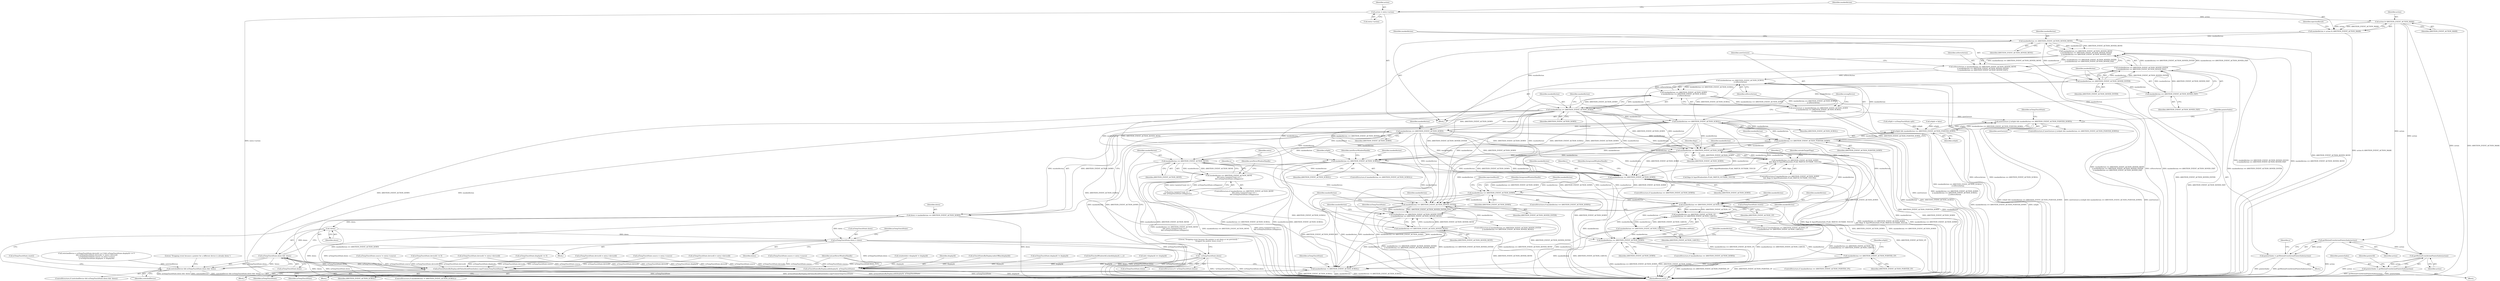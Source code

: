 digraph "0_Android_03a53d1c7765eeb3af0bc34c3dff02ada1953fbf_0@pointer" {
"1000123" [label="(Call,action = entry->action)"];
"1000131" [label="(Call,action & AMOTION_EVENT_ACTION_MASK)"];
"1000129" [label="(Call,maskedAction = action & AMOTION_EVENT_ACTION_MASK)"];
"1000211" [label="(Call,maskedAction == AMOTION_EVENT_ACTION_HOVER_MOVE)"];
"1000210" [label="(Call,maskedAction == AMOTION_EVENT_ACTION_HOVER_MOVE\n || maskedAction == AMOTION_EVENT_ACTION_HOVER_ENTER\n || maskedAction == AMOTION_EVENT_ACTION_HOVER_EXIT)"];
"1000208" [label="(Call,isHoverAction = (maskedAction == AMOTION_EVENT_ACTION_HOVER_MOVE\n || maskedAction == AMOTION_EVENT_ACTION_HOVER_ENTER\n || maskedAction == AMOTION_EVENT_ACTION_HOVER_EXIT))"];
"1000228" [label="(Call,maskedAction == AMOTION_EVENT_ACTION_SCROLL\n || isHoverAction)"];
"1000224" [label="(Call,maskedAction == AMOTION_EVENT_ACTION_DOWN\n || maskedAction == AMOTION_EVENT_ACTION_SCROLL\n || isHoverAction)"];
"1000222" [label="(Call,newGesture = (maskedAction == AMOTION_EVENT_ACTION_DOWN\n || maskedAction == AMOTION_EVENT_ACTION_SCROLL\n || isHoverAction))"];
"1000297" [label="(Call,newGesture || (isSplit && maskedAction == AMOTION_EVENT_ACTION_POINTER_DOWN))"];
"1000994" [label="(Call,maskedAction == AMOTION_EVENT_ACTION_HOVER_ENTER\n || maskedAction == AMOTION_EVENT_ACTION_HOVER_MOVE)"];
"1000215" [label="(Call,maskedAction == AMOTION_EVENT_ACTION_HOVER_ENTER)"];
"1000214" [label="(Call,maskedAction == AMOTION_EVENT_ACTION_HOVER_ENTER\n || maskedAction == AMOTION_EVENT_ACTION_HOVER_EXIT)"];
"1000218" [label="(Call,maskedAction == AMOTION_EVENT_ACTION_HOVER_EXIT)"];
"1000225" [label="(Call,maskedAction == AMOTION_EVENT_ACTION_DOWN)"];
"1000229" [label="(Call,maskedAction == AMOTION_EVENT_ACTION_SCROLL)"];
"1000243" [label="(Call,maskedAction == AMOTION_EVENT_ACTION_DOWN)"];
"1000241" [label="(Call,down = maskedAction == AMOTION_EVENT_ACTION_DOWN)"];
"1000253" [label="(Call,!down)"];
"1000249" [label="(Call,mTempTouchState.down && !down)"];
"1000247" [label="(Call,switchedDevice && mTempTouchState.down && !down)"];
"1001124" [label="(Call,mTouchStatesByDisplay.editValueAt(oldStateIndex).copyFrom(mTempTouchState))"];
"1001128" [label="(Call,mTouchStatesByDisplay.add(displayId, mTempTouchState))"];
"1000269" [label="(Call,mTempTouchState.down = down)"];
"1000536" [label="(Call,! mTempTouchState.down)"];
"1000301" [label="(Call,maskedAction == AMOTION_EVENT_ACTION_POINTER_DOWN)"];
"1000299" [label="(Call,isSplit && maskedAction == AMOTION_EVENT_ACTION_POINTER_DOWN)"];
"1000398" [label="(Call,maskedAction == AMOTION_EVENT_ACTION_DOWN)"];
"1000397" [label="(Call,maskedAction == AMOTION_EVENT_ACTION_DOWN\n && (flags & InputWindowInfo::FLAG_WATCH_OUTSIDE_TOUCH))"];
"1000506" [label="(Call,maskedAction == AMOTION_EVENT_ACTION_SCROLL)"];
"1000740" [label="(Call,maskedAction == AMOTION_EVENT_ACTION_DOWN)"];
"1000851" [label="(Call,maskedAction == AMOTION_EVENT_ACTION_DOWN)"];
"1000995" [label="(Call,maskedAction == AMOTION_EVENT_ACTION_HOVER_ENTER)"];
"1000998" [label="(Call,maskedAction == AMOTION_EVENT_ACTION_HOVER_MOVE)"];
"1001108" [label="(Call,maskedAction != AMOTION_EVENT_ACTION_SCROLL)"];
"1001024" [label="(Call,maskedAction == AMOTION_EVENT_ACTION_UP)"];
"1001023" [label="(Call,maskedAction == AMOTION_EVENT_ACTION_UP\n || maskedAction == AMOTION_EVENT_ACTION_CANCEL)"];
"1001027" [label="(Call,maskedAction == AMOTION_EVENT_ACTION_CANCEL)"];
"1001034" [label="(Call,maskedAction == AMOTION_EVENT_ACTION_DOWN)"];
"1001053" [label="(Call,maskedAction == AMOTION_EVENT_ACTION_POINTER_UP)"];
"1000549" [label="(Call,maskedAction == AMOTION_EVENT_ACTION_MOVE)"];
"1000548" [label="(Call,maskedAction == AMOTION_EVENT_ACTION_MOVE\n && entry->pointerCount == 1\n && mTempTouchState.isSlippery())"];
"1000308" [label="(Call,getMotionEventActionPointerIndex(action))"];
"1000306" [label="(Call,pointerIndex = getMotionEventActionPointerIndex(action))"];
"1001063" [label="(Call,getMotionEventActionPointerIndex(action))"];
"1001061" [label="(Call,pointerIndex = getMotionEventActionPointerIndex(action))"];
"1001058" [label="(Identifier,isSplit)"];
"1000296" [label="(ControlStructure,if (newGesture || (isSplit && maskedAction == AMOTION_EVENT_ACTION_POINTER_DOWN)))"];
"1000257" [label="(Literal,\"Dropping event because a pointer for a different device is already down.\")"];
"1000217" [label="(Identifier,AMOTION_EVENT_ACTION_HOVER_ENTER)"];
"1000398" [label="(Call,maskedAction == AMOTION_EVENT_ACTION_DOWN)"];
"1000397" [label="(Call,maskedAction == AMOTION_EVENT_ACTION_DOWN\n && (flags & InputWindowInfo::FLAG_WATCH_OUTSIDE_TOUCH))"];
"1000297" [label="(Call,newGesture || (isSplit && maskedAction == AMOTION_EVENT_ACTION_POINTER_DOWN))"];
"1001036" [label="(Identifier,AMOTION_EVENT_ACTION_DOWN)"];
"1001024" [label="(Call,maskedAction == AMOTION_EVENT_ACTION_UP)"];
"1000995" [label="(Call,maskedAction == AMOTION_EVENT_ACTION_HOVER_ENTER)"];
"1000857" [label="(Identifier,foregroundWindowHandle)"];
"1000150" [label="(Call,mTouchStatesByDisplay.indexOfKey(displayId))"];
"1000304" [label="(Block,)"];
"1000228" [label="(Call,maskedAction == AMOTION_EVENT_ACTION_SCROLL\n || isHoverAction)"];
"1001028" [label="(Identifier,maskedAction)"];
"1000550" [label="(Identifier,maskedAction)"];
"1000851" [label="(Call,maskedAction == AMOTION_EVENT_ACTION_DOWN)"];
"1000248" [label="(Identifier,switchedDevice)"];
"1001026" [label="(Identifier,AMOTION_EVENT_ACTION_UP)"];
"1000536" [label="(Call,! mTempTouchState.down)"];
"1001053" [label="(Call,maskedAction == AMOTION_EVENT_ACTION_POINTER_UP)"];
"1001009" [label="(Call,mTempTouchState.source = entry->source)"];
"1000507" [label="(Identifier,maskedAction)"];
"1001063" [label="(Call,getMotionEventActionPointerIndex(action))"];
"1001034" [label="(Call,maskedAction == AMOTION_EVENT_ACTION_DOWN)"];
"1000340" [label="(Identifier,i)"];
"1000740" [label="(Call,maskedAction == AMOTION_EVENT_ACTION_DOWN)"];
"1000299" [label="(Call,isSplit && maskedAction == AMOTION_EVENT_ACTION_POINTER_DOWN)"];
"1000511" [label="(Identifier,newHoverWindowHandle)"];
"1000132" [label="(Identifier,action)"];
"1000542" [label="(Literal,\"Dropping event because the pointer is not down or we previously \"\n \"dropped the pointer down event.\")"];
"1001025" [label="(Identifier,maskedAction)"];
"1000133" [label="(Identifier,AMOTION_EVENT_ACTION_MASK)"];
"1000551" [label="(Identifier,AMOTION_EVENT_ACTION_MOVE)"];
"1000742" [label="(Identifier,AMOTION_EVENT_ACTION_DOWN)"];
"1000213" [label="(Identifier,AMOTION_EVENT_ACTION_HOVER_MOVE)"];
"1001055" [label="(Identifier,AMOTION_EVENT_ACTION_POINTER_UP)"];
"1001002" [label="(Call,mTempTouchState.deviceId = entry->deviceId)"];
"1000227" [label="(Identifier,AMOTION_EVENT_ACTION_DOWN)"];
"1000739" [label="(ControlStructure,if (maskedAction == AMOTION_EVENT_ACTION_DOWN))"];
"1001027" [label="(Call,maskedAction == AMOTION_EVENT_ACTION_CANCEL)"];
"1000853" [label="(Identifier,AMOTION_EVENT_ACTION_DOWN)"];
"1000998" [label="(Call,maskedAction == AMOTION_EVENT_ACTION_HOVER_MOVE)"];
"1001167" [label="(MethodReturn,int32_t)"];
"1000239" [label="(Block,)"];
"1000555" [label="(Identifier,entry)"];
"1001115" [label="(Identifier,mTempTouchState)"];
"1001059" [label="(Block,)"];
"1000244" [label="(Identifier,maskedAction)"];
"1000270" [label="(Call,mTempTouchState.down)"];
"1000537" [label="(Call,mTempTouchState.down)"];
"1000202" [label="(Call,mTempTouchState.displayId != displayId)"];
"1000400" [label="(Identifier,AMOTION_EVENT_ACTION_DOWN)"];
"1000216" [label="(Identifier,maskedAction)"];
"1000219" [label="(Identifier,maskedAction)"];
"1001023" [label="(Call,maskedAction == AMOTION_EVENT_ACTION_UP\n || maskedAction == AMOTION_EVENT_ACTION_CANCEL)"];
"1000562" [label="(Identifier,x)"];
"1001130" [label="(Identifier,mTempTouchState)"];
"1000306" [label="(Call,pointerIndex = getMotionEventActionPointerIndex(action))"];
"1001140" [label="(Identifier,mLastHoverWindowHandle)"];
"1000293" [label="(Call,isSplit = false)"];
"1000224" [label="(Call,maskedAction == AMOTION_EVENT_ACTION_DOWN\n || maskedAction == AMOTION_EVENT_ACTION_SCROLL\n || isHoverAction)"];
"1001128" [label="(Call,mTouchStatesByDisplay.add(displayId, mTempTouchState))"];
"1000407" [label="(Identifier,outsideTargetFlags)"];
"1001000" [label="(Identifier,AMOTION_EVENT_ACTION_HOVER_MOVE)"];
"1000402" [label="(Identifier,flags)"];
"1001064" [label="(Identifier,action)"];
"1001067" [label="(Identifier,pointerId)"];
"1001031" [label="(Call,mTempTouchState.reset())"];
"1001004" [label="(Identifier,mTempTouchState)"];
"1000996" [label="(Identifier,maskedAction)"];
"1000579" [label="(Call,findTouchedWindowAtLocked(displayId, x, y))"];
"1000124" [label="(Identifier,action)"];
"1000886" [label="(Call,info->displayId == displayId)"];
"1000396" [label="(ControlStructure,if (maskedAction == AMOTION_EVENT_ACTION_DOWN\n && (flags & InputWindowInfo::FLAG_WATCH_OUTSIDE_TOUCH)))"];
"1000226" [label="(Identifier,maskedAction)"];
"1000548" [label="(Call,maskedAction == AMOTION_EVENT_ACTION_MOVE\n && entry->pointerCount == 1\n && mTempTouchState.isSlippery())"];
"1000646" [label="(Identifier,newHoverWindowHandle)"];
"1000242" [label="(Identifier,down)"];
"1000352" [label="(Call,windowInfo->displayId != displayId)"];
"1000208" [label="(Call,isHoverAction = (maskedAction == AMOTION_EVENT_ACTION_HOVER_MOVE\n || maskedAction == AMOTION_EVENT_ACTION_HOVER_ENTER\n || maskedAction == AMOTION_EVENT_ACTION_HOVER_EXIT))"];
"1000215" [label="(Call,maskedAction == AMOTION_EVENT_ACTION_HOVER_ENTER)"];
"1000230" [label="(Identifier,maskedAction)"];
"1000243" [label="(Call,maskedAction == AMOTION_EVENT_ACTION_DOWN)"];
"1000175" [label="(Call,mTempTouchState.deviceId >= 0)"];
"1000994" [label="(Call,maskedAction == AMOTION_EVENT_ACTION_HOVER_ENTER\n || maskedAction == AMOTION_EVENT_ACTION_HOVER_MOVE)"];
"1000249" [label="(Call,mTempTouchState.down && !down)"];
"1000247" [label="(Call,switchedDevice && mTempTouchState.down && !down)"];
"1000166" [label="(Call,isSplit = mTempTouchState.split)"];
"1000246" [label="(ControlStructure,if (switchedDevice && mTempTouchState.down && !down))"];
"1000212" [label="(Identifier,maskedAction)"];
"1000225" [label="(Call,maskedAction == AMOTION_EVENT_ACTION_DOWN)"];
"1000125" [label="(Call,entry->action)"];
"1001062" [label="(Identifier,pointerIndex)"];
"1000552" [label="(Call,entry->pointerCount == 1\n && mTempTouchState.isSlippery())"];
"1001108" [label="(Call,maskedAction != AMOTION_EVENT_ACTION_SCROLL)"];
"1000302" [label="(Identifier,maskedAction)"];
"1000741" [label="(Identifier,maskedAction)"];
"1000538" [label="(Identifier,mTempTouchState)"];
"1000253" [label="(Call,!down)"];
"1000195" [label="(Call,mTempTouchState.source != entry->source)"];
"1000850" [label="(ControlStructure,if (maskedAction == AMOTION_EVENT_ACTION_DOWN))"];
"1001113" [label="(Call,mTempTouchState.displayId >= 0)"];
"1001107" [label="(ControlStructure,if (maskedAction != AMOTION_EVENT_ACTION_SCROLL))"];
"1000223" [label="(Identifier,newGesture)"];
"1000218" [label="(Call,maskedAction == AMOTION_EVENT_ACTION_HOVER_EXIT)"];
"1001061" [label="(Call,pointerIndex = getMotionEventActionPointerIndex(action))"];
"1000303" [label="(Identifier,AMOTION_EVENT_ACTION_POINTER_DOWN)"];
"1001033" [label="(ControlStructure,if (maskedAction == AMOTION_EVENT_ACTION_DOWN))"];
"1000250" [label="(Call,mTempTouchState.down)"];
"1000214" [label="(Call,maskedAction == AMOTION_EVENT_ACTION_HOVER_ENTER\n || maskedAction == AMOTION_EVENT_ACTION_HOVER_EXIT)"];
"1000399" [label="(Identifier,maskedAction)"];
"1000312" [label="(Identifier,x)"];
"1001022" [label="(ControlStructure,if (maskedAction == AMOTION_EVENT_ACTION_UP\n || maskedAction == AMOTION_EVENT_ACTION_CANCEL))"];
"1000241" [label="(Call,down = maskedAction == AMOTION_EVENT_ACTION_DOWN)"];
"1000129" [label="(Call,maskedAction = action & AMOTION_EVENT_ACTION_MASK)"];
"1000281" [label="(Call,mTempTouchState.source = entry->source)"];
"1000401" [label="(Call,flags & InputWindowInfo::FLAG_WATCH_OUTSIDE_TOUCH)"];
"1000110" [label="(Block,)"];
"1000187" [label="(Call,mTempTouchState.deviceId != entry->deviceId)"];
"1000211" [label="(Call,maskedAction == AMOTION_EVENT_ACTION_HOVER_MOVE)"];
"1000309" [label="(Identifier,action)"];
"1000231" [label="(Identifier,AMOTION_EVENT_ACTION_SCROLL)"];
"1000508" [label="(Identifier,AMOTION_EVENT_ACTION_SCROLL)"];
"1000301" [label="(Call,maskedAction == AMOTION_EVENT_ACTION_POINTER_DOWN)"];
"1000307" [label="(Identifier,pointerIndex)"];
"1001129" [label="(Identifier,displayId)"];
"1001040" [label="(Identifier,oldState)"];
"1000268" [label="(Call,mTempTouchState.reset())"];
"1000274" [label="(Call,mTempTouchState.deviceId = entry->deviceId)"];
"1000235" [label="(Identifier,wrongDevice)"];
"1000547" [label="(ControlStructure,if (maskedAction == AMOTION_EVENT_ACTION_MOVE\n && entry->pointerCount == 1\n && mTempTouchState.isSlippery()))"];
"1000232" [label="(Identifier,isHoverAction)"];
"1001054" [label="(Identifier,maskedAction)"];
"1001029" [label="(Identifier,AMOTION_EVENT_ACTION_CANCEL)"];
"1000535" [label="(ControlStructure,if (! mTempTouchState.down))"];
"1000210" [label="(Call,maskedAction == AMOTION_EVENT_ACTION_HOVER_MOVE\n || maskedAction == AMOTION_EVENT_ACTION_HOVER_ENTER\n || maskedAction == AMOTION_EVENT_ACTION_HOVER_EXIT)"];
"1001110" [label="(Identifier,AMOTION_EVENT_ACTION_SCROLL)"];
"1000229" [label="(Call,maskedAction == AMOTION_EVENT_ACTION_SCROLL)"];
"1000506" [label="(Call,maskedAction == AMOTION_EVENT_ACTION_SCROLL)"];
"1000273" [label="(Identifier,down)"];
"1000254" [label="(Identifier,down)"];
"1000245" [label="(Identifier,AMOTION_EVENT_ACTION_DOWN)"];
"1000123" [label="(Call,action = entry->action)"];
"1001109" [label="(Identifier,maskedAction)"];
"1001123" [label="(Block,)"];
"1000136" [label="(Identifier,injectionResult)"];
"1000300" [label="(Identifier,isSplit)"];
"1000269" [label="(Call,mTempTouchState.down = down)"];
"1000220" [label="(Identifier,AMOTION_EVENT_ACTION_HOVER_EXIT)"];
"1000298" [label="(Identifier,newGesture)"];
"1000993" [label="(ControlStructure,if (maskedAction == AMOTION_EVENT_ACTION_HOVER_ENTER\n || maskedAction == AMOTION_EVENT_ACTION_HOVER_MOVE))"];
"1000549" [label="(Call,maskedAction == AMOTION_EVENT_ACTION_MOVE)"];
"1000852" [label="(Identifier,maskedAction)"];
"1000505" [label="(ControlStructure,if (maskedAction == AMOTION_EVENT_ACTION_SCROLL))"];
"1000209" [label="(Identifier,isHoverAction)"];
"1001127" [label="(Block,)"];
"1001052" [label="(ControlStructure,if (maskedAction == AMOTION_EVENT_ACTION_POINTER_UP))"];
"1001035" [label="(Identifier,maskedAction)"];
"1000999" [label="(Identifier,maskedAction)"];
"1000907" [label="(Identifier,injectionResult)"];
"1000308" [label="(Call,getMotionEventActionPointerIndex(action))"];
"1000746" [label="(Identifier,foregroundWindowHandle)"];
"1000130" [label="(Identifier,maskedAction)"];
"1000997" [label="(Identifier,AMOTION_EVENT_ACTION_HOVER_ENTER)"];
"1001124" [label="(Call,mTouchStatesByDisplay.editValueAt(oldStateIndex).copyFrom(mTempTouchState))"];
"1001125" [label="(Identifier,mTempTouchState)"];
"1000276" [label="(Identifier,mTempTouchState)"];
"1000515" [label="(Identifier,isSplit)"];
"1000801" [label="(Identifier,i)"];
"1000172" [label="(Call,switchedDevice = mTempTouchState.deviceId >= 0 && mTempTouchState.displayId >= 0\n && (mTempTouchState.deviceId != entry->deviceId\n || mTempTouchState.source != entry->source\n || mTempTouchState.displayId != displayId))"];
"1000222" [label="(Call,newGesture = (maskedAction == AMOTION_EVENT_ACTION_DOWN\n || maskedAction == AMOTION_EVENT_ACTION_SCROLL\n || isHoverAction))"];
"1000131" [label="(Call,action & AMOTION_EVENT_ACTION_MASK)"];
"1000123" -> "1000110"  [label="AST: "];
"1000123" -> "1000125"  [label="CFG: "];
"1000124" -> "1000123"  [label="AST: "];
"1000125" -> "1000123"  [label="AST: "];
"1000130" -> "1000123"  [label="CFG: "];
"1000123" -> "1001167"  [label="DDG: entry->action"];
"1000123" -> "1000131"  [label="DDG: action"];
"1000131" -> "1000129"  [label="AST: "];
"1000131" -> "1000133"  [label="CFG: "];
"1000132" -> "1000131"  [label="AST: "];
"1000133" -> "1000131"  [label="AST: "];
"1000129" -> "1000131"  [label="CFG: "];
"1000131" -> "1001167"  [label="DDG: action"];
"1000131" -> "1001167"  [label="DDG: AMOTION_EVENT_ACTION_MASK"];
"1000131" -> "1000129"  [label="DDG: action"];
"1000131" -> "1000129"  [label="DDG: AMOTION_EVENT_ACTION_MASK"];
"1000131" -> "1000308"  [label="DDG: action"];
"1000131" -> "1001063"  [label="DDG: action"];
"1000129" -> "1000110"  [label="AST: "];
"1000130" -> "1000129"  [label="AST: "];
"1000136" -> "1000129"  [label="CFG: "];
"1000129" -> "1001167"  [label="DDG: action & AMOTION_EVENT_ACTION_MASK"];
"1000129" -> "1000211"  [label="DDG: maskedAction"];
"1000211" -> "1000210"  [label="AST: "];
"1000211" -> "1000213"  [label="CFG: "];
"1000212" -> "1000211"  [label="AST: "];
"1000213" -> "1000211"  [label="AST: "];
"1000216" -> "1000211"  [label="CFG: "];
"1000210" -> "1000211"  [label="CFG: "];
"1000211" -> "1001167"  [label="DDG: AMOTION_EVENT_ACTION_HOVER_MOVE"];
"1000211" -> "1000210"  [label="DDG: maskedAction"];
"1000211" -> "1000210"  [label="DDG: AMOTION_EVENT_ACTION_HOVER_MOVE"];
"1000211" -> "1000215"  [label="DDG: maskedAction"];
"1000211" -> "1000225"  [label="DDG: maskedAction"];
"1000211" -> "1000998"  [label="DDG: AMOTION_EVENT_ACTION_HOVER_MOVE"];
"1000210" -> "1000208"  [label="AST: "];
"1000210" -> "1000214"  [label="CFG: "];
"1000214" -> "1000210"  [label="AST: "];
"1000208" -> "1000210"  [label="CFG: "];
"1000210" -> "1001167"  [label="DDG: maskedAction == AMOTION_EVENT_ACTION_HOVER_ENTER\n || maskedAction == AMOTION_EVENT_ACTION_HOVER_EXIT"];
"1000210" -> "1001167"  [label="DDG: maskedAction == AMOTION_EVENT_ACTION_HOVER_MOVE"];
"1000210" -> "1000208"  [label="DDG: maskedAction == AMOTION_EVENT_ACTION_HOVER_MOVE"];
"1000210" -> "1000208"  [label="DDG: maskedAction == AMOTION_EVENT_ACTION_HOVER_ENTER\n || maskedAction == AMOTION_EVENT_ACTION_HOVER_EXIT"];
"1000214" -> "1000210"  [label="DDG: maskedAction == AMOTION_EVENT_ACTION_HOVER_ENTER"];
"1000214" -> "1000210"  [label="DDG: maskedAction == AMOTION_EVENT_ACTION_HOVER_EXIT"];
"1000210" -> "1000994"  [label="DDG: maskedAction == AMOTION_EVENT_ACTION_HOVER_MOVE"];
"1000208" -> "1000110"  [label="AST: "];
"1000209" -> "1000208"  [label="AST: "];
"1000223" -> "1000208"  [label="CFG: "];
"1000208" -> "1001167"  [label="DDG: isHoverAction"];
"1000208" -> "1001167"  [label="DDG: maskedAction == AMOTION_EVENT_ACTION_HOVER_MOVE\n || maskedAction == AMOTION_EVENT_ACTION_HOVER_ENTER\n || maskedAction == AMOTION_EVENT_ACTION_HOVER_EXIT"];
"1000208" -> "1000228"  [label="DDG: isHoverAction"];
"1000228" -> "1000224"  [label="AST: "];
"1000228" -> "1000229"  [label="CFG: "];
"1000228" -> "1000232"  [label="CFG: "];
"1000229" -> "1000228"  [label="AST: "];
"1000232" -> "1000228"  [label="AST: "];
"1000224" -> "1000228"  [label="CFG: "];
"1000228" -> "1001167"  [label="DDG: maskedAction == AMOTION_EVENT_ACTION_SCROLL"];
"1000228" -> "1001167"  [label="DDG: isHoverAction"];
"1000228" -> "1000224"  [label="DDG: maskedAction == AMOTION_EVENT_ACTION_SCROLL"];
"1000228" -> "1000224"  [label="DDG: isHoverAction"];
"1000229" -> "1000228"  [label="DDG: maskedAction"];
"1000229" -> "1000228"  [label="DDG: AMOTION_EVENT_ACTION_SCROLL"];
"1000224" -> "1000222"  [label="AST: "];
"1000224" -> "1000225"  [label="CFG: "];
"1000225" -> "1000224"  [label="AST: "];
"1000222" -> "1000224"  [label="CFG: "];
"1000224" -> "1001167"  [label="DDG: maskedAction == AMOTION_EVENT_ACTION_DOWN"];
"1000224" -> "1001167"  [label="DDG: maskedAction == AMOTION_EVENT_ACTION_SCROLL\n || isHoverAction"];
"1000224" -> "1000222"  [label="DDG: maskedAction == AMOTION_EVENT_ACTION_DOWN"];
"1000224" -> "1000222"  [label="DDG: maskedAction == AMOTION_EVENT_ACTION_SCROLL\n || isHoverAction"];
"1000225" -> "1000224"  [label="DDG: maskedAction"];
"1000225" -> "1000224"  [label="DDG: AMOTION_EVENT_ACTION_DOWN"];
"1000222" -> "1000110"  [label="AST: "];
"1000223" -> "1000222"  [label="AST: "];
"1000235" -> "1000222"  [label="CFG: "];
"1000222" -> "1001167"  [label="DDG: newGesture"];
"1000222" -> "1001167"  [label="DDG: maskedAction == AMOTION_EVENT_ACTION_DOWN\n || maskedAction == AMOTION_EVENT_ACTION_SCROLL\n || isHoverAction"];
"1000222" -> "1000297"  [label="DDG: newGesture"];
"1000297" -> "1000296"  [label="AST: "];
"1000297" -> "1000298"  [label="CFG: "];
"1000297" -> "1000299"  [label="CFG: "];
"1000298" -> "1000297"  [label="AST: "];
"1000299" -> "1000297"  [label="AST: "];
"1000307" -> "1000297"  [label="CFG: "];
"1000538" -> "1000297"  [label="CFG: "];
"1000297" -> "1001167"  [label="DDG: newGesture"];
"1000297" -> "1001167"  [label="DDG: isSplit && maskedAction == AMOTION_EVENT_ACTION_POINTER_DOWN"];
"1000297" -> "1001167"  [label="DDG: newGesture || (isSplit && maskedAction == AMOTION_EVENT_ACTION_POINTER_DOWN)"];
"1000299" -> "1000297"  [label="DDG: isSplit"];
"1000299" -> "1000297"  [label="DDG: maskedAction == AMOTION_EVENT_ACTION_POINTER_DOWN"];
"1000994" -> "1000993"  [label="AST: "];
"1000994" -> "1000995"  [label="CFG: "];
"1000994" -> "1000998"  [label="CFG: "];
"1000995" -> "1000994"  [label="AST: "];
"1000998" -> "1000994"  [label="AST: "];
"1001004" -> "1000994"  [label="CFG: "];
"1001109" -> "1000994"  [label="CFG: "];
"1000994" -> "1001167"  [label="DDG: maskedAction == AMOTION_EVENT_ACTION_HOVER_MOVE"];
"1000994" -> "1001167"  [label="DDG: maskedAction == AMOTION_EVENT_ACTION_HOVER_ENTER\n || maskedAction == AMOTION_EVENT_ACTION_HOVER_MOVE"];
"1000994" -> "1001167"  [label="DDG: maskedAction == AMOTION_EVENT_ACTION_HOVER_ENTER"];
"1000995" -> "1000994"  [label="DDG: maskedAction"];
"1000995" -> "1000994"  [label="DDG: AMOTION_EVENT_ACTION_HOVER_ENTER"];
"1000998" -> "1000994"  [label="DDG: maskedAction"];
"1000998" -> "1000994"  [label="DDG: AMOTION_EVENT_ACTION_HOVER_MOVE"];
"1000215" -> "1000214"  [label="AST: "];
"1000215" -> "1000217"  [label="CFG: "];
"1000216" -> "1000215"  [label="AST: "];
"1000217" -> "1000215"  [label="AST: "];
"1000219" -> "1000215"  [label="CFG: "];
"1000214" -> "1000215"  [label="CFG: "];
"1000215" -> "1001167"  [label="DDG: AMOTION_EVENT_ACTION_HOVER_ENTER"];
"1000215" -> "1000214"  [label="DDG: maskedAction"];
"1000215" -> "1000214"  [label="DDG: AMOTION_EVENT_ACTION_HOVER_ENTER"];
"1000215" -> "1000218"  [label="DDG: maskedAction"];
"1000215" -> "1000225"  [label="DDG: maskedAction"];
"1000215" -> "1000995"  [label="DDG: AMOTION_EVENT_ACTION_HOVER_ENTER"];
"1000214" -> "1000218"  [label="CFG: "];
"1000218" -> "1000214"  [label="AST: "];
"1000214" -> "1001167"  [label="DDG: maskedAction == AMOTION_EVENT_ACTION_HOVER_EXIT"];
"1000214" -> "1001167"  [label="DDG: maskedAction == AMOTION_EVENT_ACTION_HOVER_ENTER"];
"1000218" -> "1000214"  [label="DDG: maskedAction"];
"1000218" -> "1000214"  [label="DDG: AMOTION_EVENT_ACTION_HOVER_EXIT"];
"1000218" -> "1000220"  [label="CFG: "];
"1000219" -> "1000218"  [label="AST: "];
"1000220" -> "1000218"  [label="AST: "];
"1000218" -> "1001167"  [label="DDG: AMOTION_EVENT_ACTION_HOVER_EXIT"];
"1000218" -> "1000225"  [label="DDG: maskedAction"];
"1000225" -> "1000227"  [label="CFG: "];
"1000226" -> "1000225"  [label="AST: "];
"1000227" -> "1000225"  [label="AST: "];
"1000230" -> "1000225"  [label="CFG: "];
"1000225" -> "1001167"  [label="DDG: AMOTION_EVENT_ACTION_DOWN"];
"1000225" -> "1001167"  [label="DDG: maskedAction"];
"1000225" -> "1000229"  [label="DDG: maskedAction"];
"1000225" -> "1000243"  [label="DDG: maskedAction"];
"1000225" -> "1000243"  [label="DDG: AMOTION_EVENT_ACTION_DOWN"];
"1000225" -> "1000301"  [label="DDG: maskedAction"];
"1000225" -> "1000398"  [label="DDG: maskedAction"];
"1000225" -> "1000398"  [label="DDG: AMOTION_EVENT_ACTION_DOWN"];
"1000225" -> "1000506"  [label="DDG: maskedAction"];
"1000225" -> "1000549"  [label="DDG: maskedAction"];
"1000225" -> "1000740"  [label="DDG: maskedAction"];
"1000225" -> "1000740"  [label="DDG: AMOTION_EVENT_ACTION_DOWN"];
"1000225" -> "1000995"  [label="DDG: maskedAction"];
"1000225" -> "1001024"  [label="DDG: maskedAction"];
"1000225" -> "1001034"  [label="DDG: AMOTION_EVENT_ACTION_DOWN"];
"1000229" -> "1000231"  [label="CFG: "];
"1000230" -> "1000229"  [label="AST: "];
"1000231" -> "1000229"  [label="AST: "];
"1000232" -> "1000229"  [label="CFG: "];
"1000229" -> "1001167"  [label="DDG: AMOTION_EVENT_ACTION_SCROLL"];
"1000229" -> "1001167"  [label="DDG: maskedAction"];
"1000229" -> "1000243"  [label="DDG: maskedAction"];
"1000229" -> "1000301"  [label="DDG: maskedAction"];
"1000229" -> "1000398"  [label="DDG: maskedAction"];
"1000229" -> "1000506"  [label="DDG: maskedAction"];
"1000229" -> "1000506"  [label="DDG: AMOTION_EVENT_ACTION_SCROLL"];
"1000229" -> "1000549"  [label="DDG: maskedAction"];
"1000229" -> "1000740"  [label="DDG: maskedAction"];
"1000229" -> "1000995"  [label="DDG: maskedAction"];
"1000229" -> "1001024"  [label="DDG: maskedAction"];
"1000229" -> "1001108"  [label="DDG: AMOTION_EVENT_ACTION_SCROLL"];
"1000243" -> "1000241"  [label="AST: "];
"1000243" -> "1000245"  [label="CFG: "];
"1000244" -> "1000243"  [label="AST: "];
"1000245" -> "1000243"  [label="AST: "];
"1000241" -> "1000243"  [label="CFG: "];
"1000243" -> "1001167"  [label="DDG: maskedAction"];
"1000243" -> "1001167"  [label="DDG: AMOTION_EVENT_ACTION_DOWN"];
"1000243" -> "1000241"  [label="DDG: maskedAction"];
"1000243" -> "1000241"  [label="DDG: AMOTION_EVENT_ACTION_DOWN"];
"1000243" -> "1000301"  [label="DDG: maskedAction"];
"1000243" -> "1000398"  [label="DDG: maskedAction"];
"1000243" -> "1000398"  [label="DDG: AMOTION_EVENT_ACTION_DOWN"];
"1000243" -> "1000506"  [label="DDG: maskedAction"];
"1000243" -> "1000549"  [label="DDG: maskedAction"];
"1000243" -> "1000740"  [label="DDG: maskedAction"];
"1000243" -> "1000740"  [label="DDG: AMOTION_EVENT_ACTION_DOWN"];
"1000243" -> "1000995"  [label="DDG: maskedAction"];
"1000243" -> "1001024"  [label="DDG: maskedAction"];
"1000243" -> "1001034"  [label="DDG: AMOTION_EVENT_ACTION_DOWN"];
"1000241" -> "1000239"  [label="AST: "];
"1000242" -> "1000241"  [label="AST: "];
"1000248" -> "1000241"  [label="CFG: "];
"1000241" -> "1001167"  [label="DDG: down"];
"1000241" -> "1001167"  [label="DDG: maskedAction == AMOTION_EVENT_ACTION_DOWN"];
"1000241" -> "1000253"  [label="DDG: down"];
"1000241" -> "1000269"  [label="DDG: down"];
"1000253" -> "1000249"  [label="AST: "];
"1000253" -> "1000254"  [label="CFG: "];
"1000254" -> "1000253"  [label="AST: "];
"1000249" -> "1000253"  [label="CFG: "];
"1000253" -> "1001167"  [label="DDG: down"];
"1000253" -> "1000249"  [label="DDG: down"];
"1000253" -> "1000269"  [label="DDG: down"];
"1000249" -> "1000247"  [label="AST: "];
"1000249" -> "1000250"  [label="CFG: "];
"1000250" -> "1000249"  [label="AST: "];
"1000247" -> "1000249"  [label="CFG: "];
"1000249" -> "1001167"  [label="DDG: !down"];
"1000249" -> "1001167"  [label="DDG: mTempTouchState.down"];
"1000249" -> "1000247"  [label="DDG: mTempTouchState.down"];
"1000249" -> "1000247"  [label="DDG: !down"];
"1000249" -> "1001124"  [label="DDG: mTempTouchState.down"];
"1000249" -> "1001128"  [label="DDG: mTempTouchState.down"];
"1000247" -> "1000246"  [label="AST: "];
"1000247" -> "1000248"  [label="CFG: "];
"1000248" -> "1000247"  [label="AST: "];
"1000257" -> "1000247"  [label="CFG: "];
"1000268" -> "1000247"  [label="CFG: "];
"1000247" -> "1001167"  [label="DDG: switchedDevice"];
"1000247" -> "1001167"  [label="DDG: switchedDevice && mTempTouchState.down && !down"];
"1000247" -> "1001167"  [label="DDG: mTempTouchState.down && !down"];
"1000172" -> "1000247"  [label="DDG: switchedDevice"];
"1001124" -> "1001123"  [label="AST: "];
"1001124" -> "1001125"  [label="CFG: "];
"1001125" -> "1001124"  [label="AST: "];
"1001140" -> "1001124"  [label="CFG: "];
"1001124" -> "1001167"  [label="DDG: mTouchStatesByDisplay.editValueAt(oldStateIndex).copyFrom(mTempTouchState)"];
"1001124" -> "1001167"  [label="DDG: mTempTouchState"];
"1000187" -> "1001124"  [label="DDG: mTempTouchState.deviceId"];
"1001002" -> "1001124"  [label="DDG: mTempTouchState.deviceId"];
"1000274" -> "1001124"  [label="DDG: mTempTouchState.deviceId"];
"1000175" -> "1001124"  [label="DDG: mTempTouchState.deviceId"];
"1000269" -> "1001124"  [label="DDG: mTempTouchState.down"];
"1001009" -> "1001124"  [label="DDG: mTempTouchState.source"];
"1001113" -> "1001124"  [label="DDG: mTempTouchState.displayId"];
"1000281" -> "1001124"  [label="DDG: mTempTouchState.source"];
"1000195" -> "1001124"  [label="DDG: mTempTouchState.source"];
"1000536" -> "1001124"  [label="DDG: mTempTouchState.down"];
"1001128" -> "1001127"  [label="AST: "];
"1001128" -> "1001130"  [label="CFG: "];
"1001129" -> "1001128"  [label="AST: "];
"1001130" -> "1001128"  [label="AST: "];
"1001140" -> "1001128"  [label="CFG: "];
"1001128" -> "1001167"  [label="DDG: mTempTouchState"];
"1001128" -> "1001167"  [label="DDG: displayId"];
"1001128" -> "1001167"  [label="DDG: mTouchStatesByDisplay.add(displayId, mTempTouchState)"];
"1000352" -> "1001128"  [label="DDG: displayId"];
"1000579" -> "1001128"  [label="DDG: displayId"];
"1000150" -> "1001128"  [label="DDG: displayId"];
"1000202" -> "1001128"  [label="DDG: displayId"];
"1000886" -> "1001128"  [label="DDG: displayId"];
"1000187" -> "1001128"  [label="DDG: mTempTouchState.deviceId"];
"1001002" -> "1001128"  [label="DDG: mTempTouchState.deviceId"];
"1000274" -> "1001128"  [label="DDG: mTempTouchState.deviceId"];
"1000175" -> "1001128"  [label="DDG: mTempTouchState.deviceId"];
"1000269" -> "1001128"  [label="DDG: mTempTouchState.down"];
"1001009" -> "1001128"  [label="DDG: mTempTouchState.source"];
"1001113" -> "1001128"  [label="DDG: mTempTouchState.displayId"];
"1000281" -> "1001128"  [label="DDG: mTempTouchState.source"];
"1000195" -> "1001128"  [label="DDG: mTempTouchState.source"];
"1000536" -> "1001128"  [label="DDG: mTempTouchState.down"];
"1000269" -> "1000239"  [label="AST: "];
"1000269" -> "1000273"  [label="CFG: "];
"1000270" -> "1000269"  [label="AST: "];
"1000273" -> "1000269"  [label="AST: "];
"1000276" -> "1000269"  [label="CFG: "];
"1000269" -> "1001167"  [label="DDG: down"];
"1000269" -> "1001167"  [label="DDG: mTempTouchState.down"];
"1000269" -> "1000536"  [label="DDG: mTempTouchState.down"];
"1000536" -> "1000535"  [label="AST: "];
"1000536" -> "1000537"  [label="CFG: "];
"1000537" -> "1000536"  [label="AST: "];
"1000542" -> "1000536"  [label="CFG: "];
"1000550" -> "1000536"  [label="CFG: "];
"1000536" -> "1001167"  [label="DDG: ! mTempTouchState.down"];
"1000536" -> "1001167"  [label="DDG: mTempTouchState.down"];
"1000301" -> "1000299"  [label="AST: "];
"1000301" -> "1000303"  [label="CFG: "];
"1000302" -> "1000301"  [label="AST: "];
"1000303" -> "1000301"  [label="AST: "];
"1000299" -> "1000301"  [label="CFG: "];
"1000301" -> "1001167"  [label="DDG: AMOTION_EVENT_ACTION_POINTER_DOWN"];
"1000301" -> "1001167"  [label="DDG: maskedAction"];
"1000301" -> "1000299"  [label="DDG: maskedAction"];
"1000301" -> "1000299"  [label="DDG: AMOTION_EVENT_ACTION_POINTER_DOWN"];
"1000301" -> "1000398"  [label="DDG: maskedAction"];
"1000301" -> "1000506"  [label="DDG: maskedAction"];
"1000301" -> "1000549"  [label="DDG: maskedAction"];
"1000301" -> "1000740"  [label="DDG: maskedAction"];
"1000301" -> "1000995"  [label="DDG: maskedAction"];
"1000301" -> "1001024"  [label="DDG: maskedAction"];
"1000299" -> "1000300"  [label="CFG: "];
"1000300" -> "1000299"  [label="AST: "];
"1000299" -> "1001167"  [label="DDG: maskedAction == AMOTION_EVENT_ACTION_POINTER_DOWN"];
"1000299" -> "1001167"  [label="DDG: isSplit"];
"1000293" -> "1000299"  [label="DDG: isSplit"];
"1000166" -> "1000299"  [label="DDG: isSplit"];
"1000398" -> "1000397"  [label="AST: "];
"1000398" -> "1000400"  [label="CFG: "];
"1000399" -> "1000398"  [label="AST: "];
"1000400" -> "1000398"  [label="AST: "];
"1000402" -> "1000398"  [label="CFG: "];
"1000397" -> "1000398"  [label="CFG: "];
"1000398" -> "1001167"  [label="DDG: AMOTION_EVENT_ACTION_DOWN"];
"1000398" -> "1001167"  [label="DDG: maskedAction"];
"1000398" -> "1000397"  [label="DDG: maskedAction"];
"1000398" -> "1000397"  [label="DDG: AMOTION_EVENT_ACTION_DOWN"];
"1000398" -> "1000506"  [label="DDG: maskedAction"];
"1000398" -> "1000740"  [label="DDG: maskedAction"];
"1000398" -> "1000740"  [label="DDG: AMOTION_EVENT_ACTION_DOWN"];
"1000398" -> "1000995"  [label="DDG: maskedAction"];
"1000398" -> "1001024"  [label="DDG: maskedAction"];
"1000398" -> "1001034"  [label="DDG: AMOTION_EVENT_ACTION_DOWN"];
"1000397" -> "1000396"  [label="AST: "];
"1000397" -> "1000401"  [label="CFG: "];
"1000401" -> "1000397"  [label="AST: "];
"1000407" -> "1000397"  [label="CFG: "];
"1000340" -> "1000397"  [label="CFG: "];
"1000397" -> "1001167"  [label="DDG: maskedAction == AMOTION_EVENT_ACTION_DOWN\n && (flags & InputWindowInfo::FLAG_WATCH_OUTSIDE_TOUCH)"];
"1000397" -> "1001167"  [label="DDG: maskedAction == AMOTION_EVENT_ACTION_DOWN"];
"1000397" -> "1001167"  [label="DDG: flags & InputWindowInfo::FLAG_WATCH_OUTSIDE_TOUCH"];
"1000401" -> "1000397"  [label="DDG: flags"];
"1000401" -> "1000397"  [label="DDG: InputWindowInfo::FLAG_WATCH_OUTSIDE_TOUCH"];
"1000506" -> "1000505"  [label="AST: "];
"1000506" -> "1000508"  [label="CFG: "];
"1000507" -> "1000506"  [label="AST: "];
"1000508" -> "1000506"  [label="AST: "];
"1000511" -> "1000506"  [label="CFG: "];
"1000515" -> "1000506"  [label="CFG: "];
"1000506" -> "1001167"  [label="DDG: maskedAction == AMOTION_EVENT_ACTION_SCROLL"];
"1000506" -> "1001167"  [label="DDG: maskedAction"];
"1000506" -> "1001167"  [label="DDG: AMOTION_EVENT_ACTION_SCROLL"];
"1000506" -> "1000740"  [label="DDG: maskedAction"];
"1000506" -> "1000995"  [label="DDG: maskedAction"];
"1000506" -> "1001024"  [label="DDG: maskedAction"];
"1000506" -> "1001108"  [label="DDG: AMOTION_EVENT_ACTION_SCROLL"];
"1000740" -> "1000739"  [label="AST: "];
"1000740" -> "1000742"  [label="CFG: "];
"1000741" -> "1000740"  [label="AST: "];
"1000742" -> "1000740"  [label="AST: "];
"1000746" -> "1000740"  [label="CFG: "];
"1000801" -> "1000740"  [label="CFG: "];
"1000740" -> "1001167"  [label="DDG: AMOTION_EVENT_ACTION_DOWN"];
"1000740" -> "1001167"  [label="DDG: maskedAction == AMOTION_EVENT_ACTION_DOWN"];
"1000740" -> "1001167"  [label="DDG: maskedAction"];
"1000549" -> "1000740"  [label="DDG: maskedAction"];
"1000740" -> "1000851"  [label="DDG: maskedAction"];
"1000740" -> "1000851"  [label="DDG: AMOTION_EVENT_ACTION_DOWN"];
"1000851" -> "1000850"  [label="AST: "];
"1000851" -> "1000853"  [label="CFG: "];
"1000852" -> "1000851"  [label="AST: "];
"1000853" -> "1000851"  [label="AST: "];
"1000857" -> "1000851"  [label="CFG: "];
"1000907" -> "1000851"  [label="CFG: "];
"1000851" -> "1001167"  [label="DDG: maskedAction == AMOTION_EVENT_ACTION_DOWN"];
"1000851" -> "1001167"  [label="DDG: AMOTION_EVENT_ACTION_DOWN"];
"1000851" -> "1001167"  [label="DDG: maskedAction"];
"1000851" -> "1000995"  [label="DDG: maskedAction"];
"1000851" -> "1001024"  [label="DDG: maskedAction"];
"1000851" -> "1001034"  [label="DDG: AMOTION_EVENT_ACTION_DOWN"];
"1000995" -> "1000997"  [label="CFG: "];
"1000996" -> "1000995"  [label="AST: "];
"1000997" -> "1000995"  [label="AST: "];
"1000999" -> "1000995"  [label="CFG: "];
"1000995" -> "1001167"  [label="DDG: AMOTION_EVENT_ACTION_HOVER_ENTER"];
"1000549" -> "1000995"  [label="DDG: maskedAction"];
"1000995" -> "1000998"  [label="DDG: maskedAction"];
"1000995" -> "1001108"  [label="DDG: maskedAction"];
"1000998" -> "1001000"  [label="CFG: "];
"1000999" -> "1000998"  [label="AST: "];
"1001000" -> "1000998"  [label="AST: "];
"1000998" -> "1001167"  [label="DDG: AMOTION_EVENT_ACTION_HOVER_MOVE"];
"1000998" -> "1001108"  [label="DDG: maskedAction"];
"1001108" -> "1001107"  [label="AST: "];
"1001108" -> "1001110"  [label="CFG: "];
"1001109" -> "1001108"  [label="AST: "];
"1001110" -> "1001108"  [label="AST: "];
"1001115" -> "1001108"  [label="CFG: "];
"1001140" -> "1001108"  [label="CFG: "];
"1001108" -> "1001167"  [label="DDG: maskedAction != AMOTION_EVENT_ACTION_SCROLL"];
"1001108" -> "1001167"  [label="DDG: AMOTION_EVENT_ACTION_SCROLL"];
"1001108" -> "1001167"  [label="DDG: maskedAction"];
"1001034" -> "1001108"  [label="DDG: maskedAction"];
"1001053" -> "1001108"  [label="DDG: maskedAction"];
"1001024" -> "1001108"  [label="DDG: maskedAction"];
"1001027" -> "1001108"  [label="DDG: maskedAction"];
"1001024" -> "1001023"  [label="AST: "];
"1001024" -> "1001026"  [label="CFG: "];
"1001025" -> "1001024"  [label="AST: "];
"1001026" -> "1001024"  [label="AST: "];
"1001028" -> "1001024"  [label="CFG: "];
"1001023" -> "1001024"  [label="CFG: "];
"1001024" -> "1001167"  [label="DDG: AMOTION_EVENT_ACTION_UP"];
"1001024" -> "1001023"  [label="DDG: maskedAction"];
"1001024" -> "1001023"  [label="DDG: AMOTION_EVENT_ACTION_UP"];
"1000549" -> "1001024"  [label="DDG: maskedAction"];
"1001024" -> "1001027"  [label="DDG: maskedAction"];
"1001024" -> "1001034"  [label="DDG: maskedAction"];
"1001023" -> "1001022"  [label="AST: "];
"1001023" -> "1001027"  [label="CFG: "];
"1001027" -> "1001023"  [label="AST: "];
"1001031" -> "1001023"  [label="CFG: "];
"1001035" -> "1001023"  [label="CFG: "];
"1001023" -> "1001167"  [label="DDG: maskedAction == AMOTION_EVENT_ACTION_UP"];
"1001023" -> "1001167"  [label="DDG: maskedAction == AMOTION_EVENT_ACTION_CANCEL"];
"1001023" -> "1001167"  [label="DDG: maskedAction == AMOTION_EVENT_ACTION_UP\n || maskedAction == AMOTION_EVENT_ACTION_CANCEL"];
"1001027" -> "1001023"  [label="DDG: maskedAction"];
"1001027" -> "1001023"  [label="DDG: AMOTION_EVENT_ACTION_CANCEL"];
"1001027" -> "1001029"  [label="CFG: "];
"1001028" -> "1001027"  [label="AST: "];
"1001029" -> "1001027"  [label="AST: "];
"1001027" -> "1001167"  [label="DDG: AMOTION_EVENT_ACTION_CANCEL"];
"1001027" -> "1001034"  [label="DDG: maskedAction"];
"1001034" -> "1001033"  [label="AST: "];
"1001034" -> "1001036"  [label="CFG: "];
"1001035" -> "1001034"  [label="AST: "];
"1001036" -> "1001034"  [label="AST: "];
"1001040" -> "1001034"  [label="CFG: "];
"1001054" -> "1001034"  [label="CFG: "];
"1001034" -> "1001167"  [label="DDG: AMOTION_EVENT_ACTION_DOWN"];
"1001034" -> "1001167"  [label="DDG: maskedAction == AMOTION_EVENT_ACTION_DOWN"];
"1001034" -> "1001053"  [label="DDG: maskedAction"];
"1001053" -> "1001052"  [label="AST: "];
"1001053" -> "1001055"  [label="CFG: "];
"1001054" -> "1001053"  [label="AST: "];
"1001055" -> "1001053"  [label="AST: "];
"1001058" -> "1001053"  [label="CFG: "];
"1001109" -> "1001053"  [label="CFG: "];
"1001053" -> "1001167"  [label="DDG: AMOTION_EVENT_ACTION_POINTER_UP"];
"1001053" -> "1001167"  [label="DDG: maskedAction == AMOTION_EVENT_ACTION_POINTER_UP"];
"1000549" -> "1000548"  [label="AST: "];
"1000549" -> "1000551"  [label="CFG: "];
"1000550" -> "1000549"  [label="AST: "];
"1000551" -> "1000549"  [label="AST: "];
"1000555" -> "1000549"  [label="CFG: "];
"1000548" -> "1000549"  [label="CFG: "];
"1000549" -> "1001167"  [label="DDG: maskedAction"];
"1000549" -> "1001167"  [label="DDG: AMOTION_EVENT_ACTION_MOVE"];
"1000549" -> "1000548"  [label="DDG: maskedAction"];
"1000549" -> "1000548"  [label="DDG: AMOTION_EVENT_ACTION_MOVE"];
"1000548" -> "1000547"  [label="AST: "];
"1000548" -> "1000552"  [label="CFG: "];
"1000552" -> "1000548"  [label="AST: "];
"1000562" -> "1000548"  [label="CFG: "];
"1000646" -> "1000548"  [label="CFG: "];
"1000548" -> "1001167"  [label="DDG: maskedAction == AMOTION_EVENT_ACTION_MOVE\n && entry->pointerCount == 1\n && mTempTouchState.isSlippery()"];
"1000548" -> "1001167"  [label="DDG: maskedAction == AMOTION_EVENT_ACTION_MOVE"];
"1000548" -> "1001167"  [label="DDG: entry->pointerCount == 1\n && mTempTouchState.isSlippery()"];
"1000552" -> "1000548"  [label="DDG: entry->pointerCount == 1"];
"1000552" -> "1000548"  [label="DDG: mTempTouchState.isSlippery()"];
"1000308" -> "1000306"  [label="AST: "];
"1000308" -> "1000309"  [label="CFG: "];
"1000309" -> "1000308"  [label="AST: "];
"1000306" -> "1000308"  [label="CFG: "];
"1000308" -> "1001167"  [label="DDG: action"];
"1000308" -> "1000306"  [label="DDG: action"];
"1000308" -> "1001063"  [label="DDG: action"];
"1000306" -> "1000304"  [label="AST: "];
"1000307" -> "1000306"  [label="AST: "];
"1000312" -> "1000306"  [label="CFG: "];
"1000306" -> "1001167"  [label="DDG: pointerIndex"];
"1000306" -> "1001167"  [label="DDG: getMotionEventActionPointerIndex(action)"];
"1001063" -> "1001061"  [label="AST: "];
"1001063" -> "1001064"  [label="CFG: "];
"1001064" -> "1001063"  [label="AST: "];
"1001061" -> "1001063"  [label="CFG: "];
"1001063" -> "1001167"  [label="DDG: action"];
"1001063" -> "1001061"  [label="DDG: action"];
"1001061" -> "1001059"  [label="AST: "];
"1001062" -> "1001061"  [label="AST: "];
"1001067" -> "1001061"  [label="CFG: "];
"1001061" -> "1001167"  [label="DDG: pointerIndex"];
"1001061" -> "1001167"  [label="DDG: getMotionEventActionPointerIndex(action)"];
}
